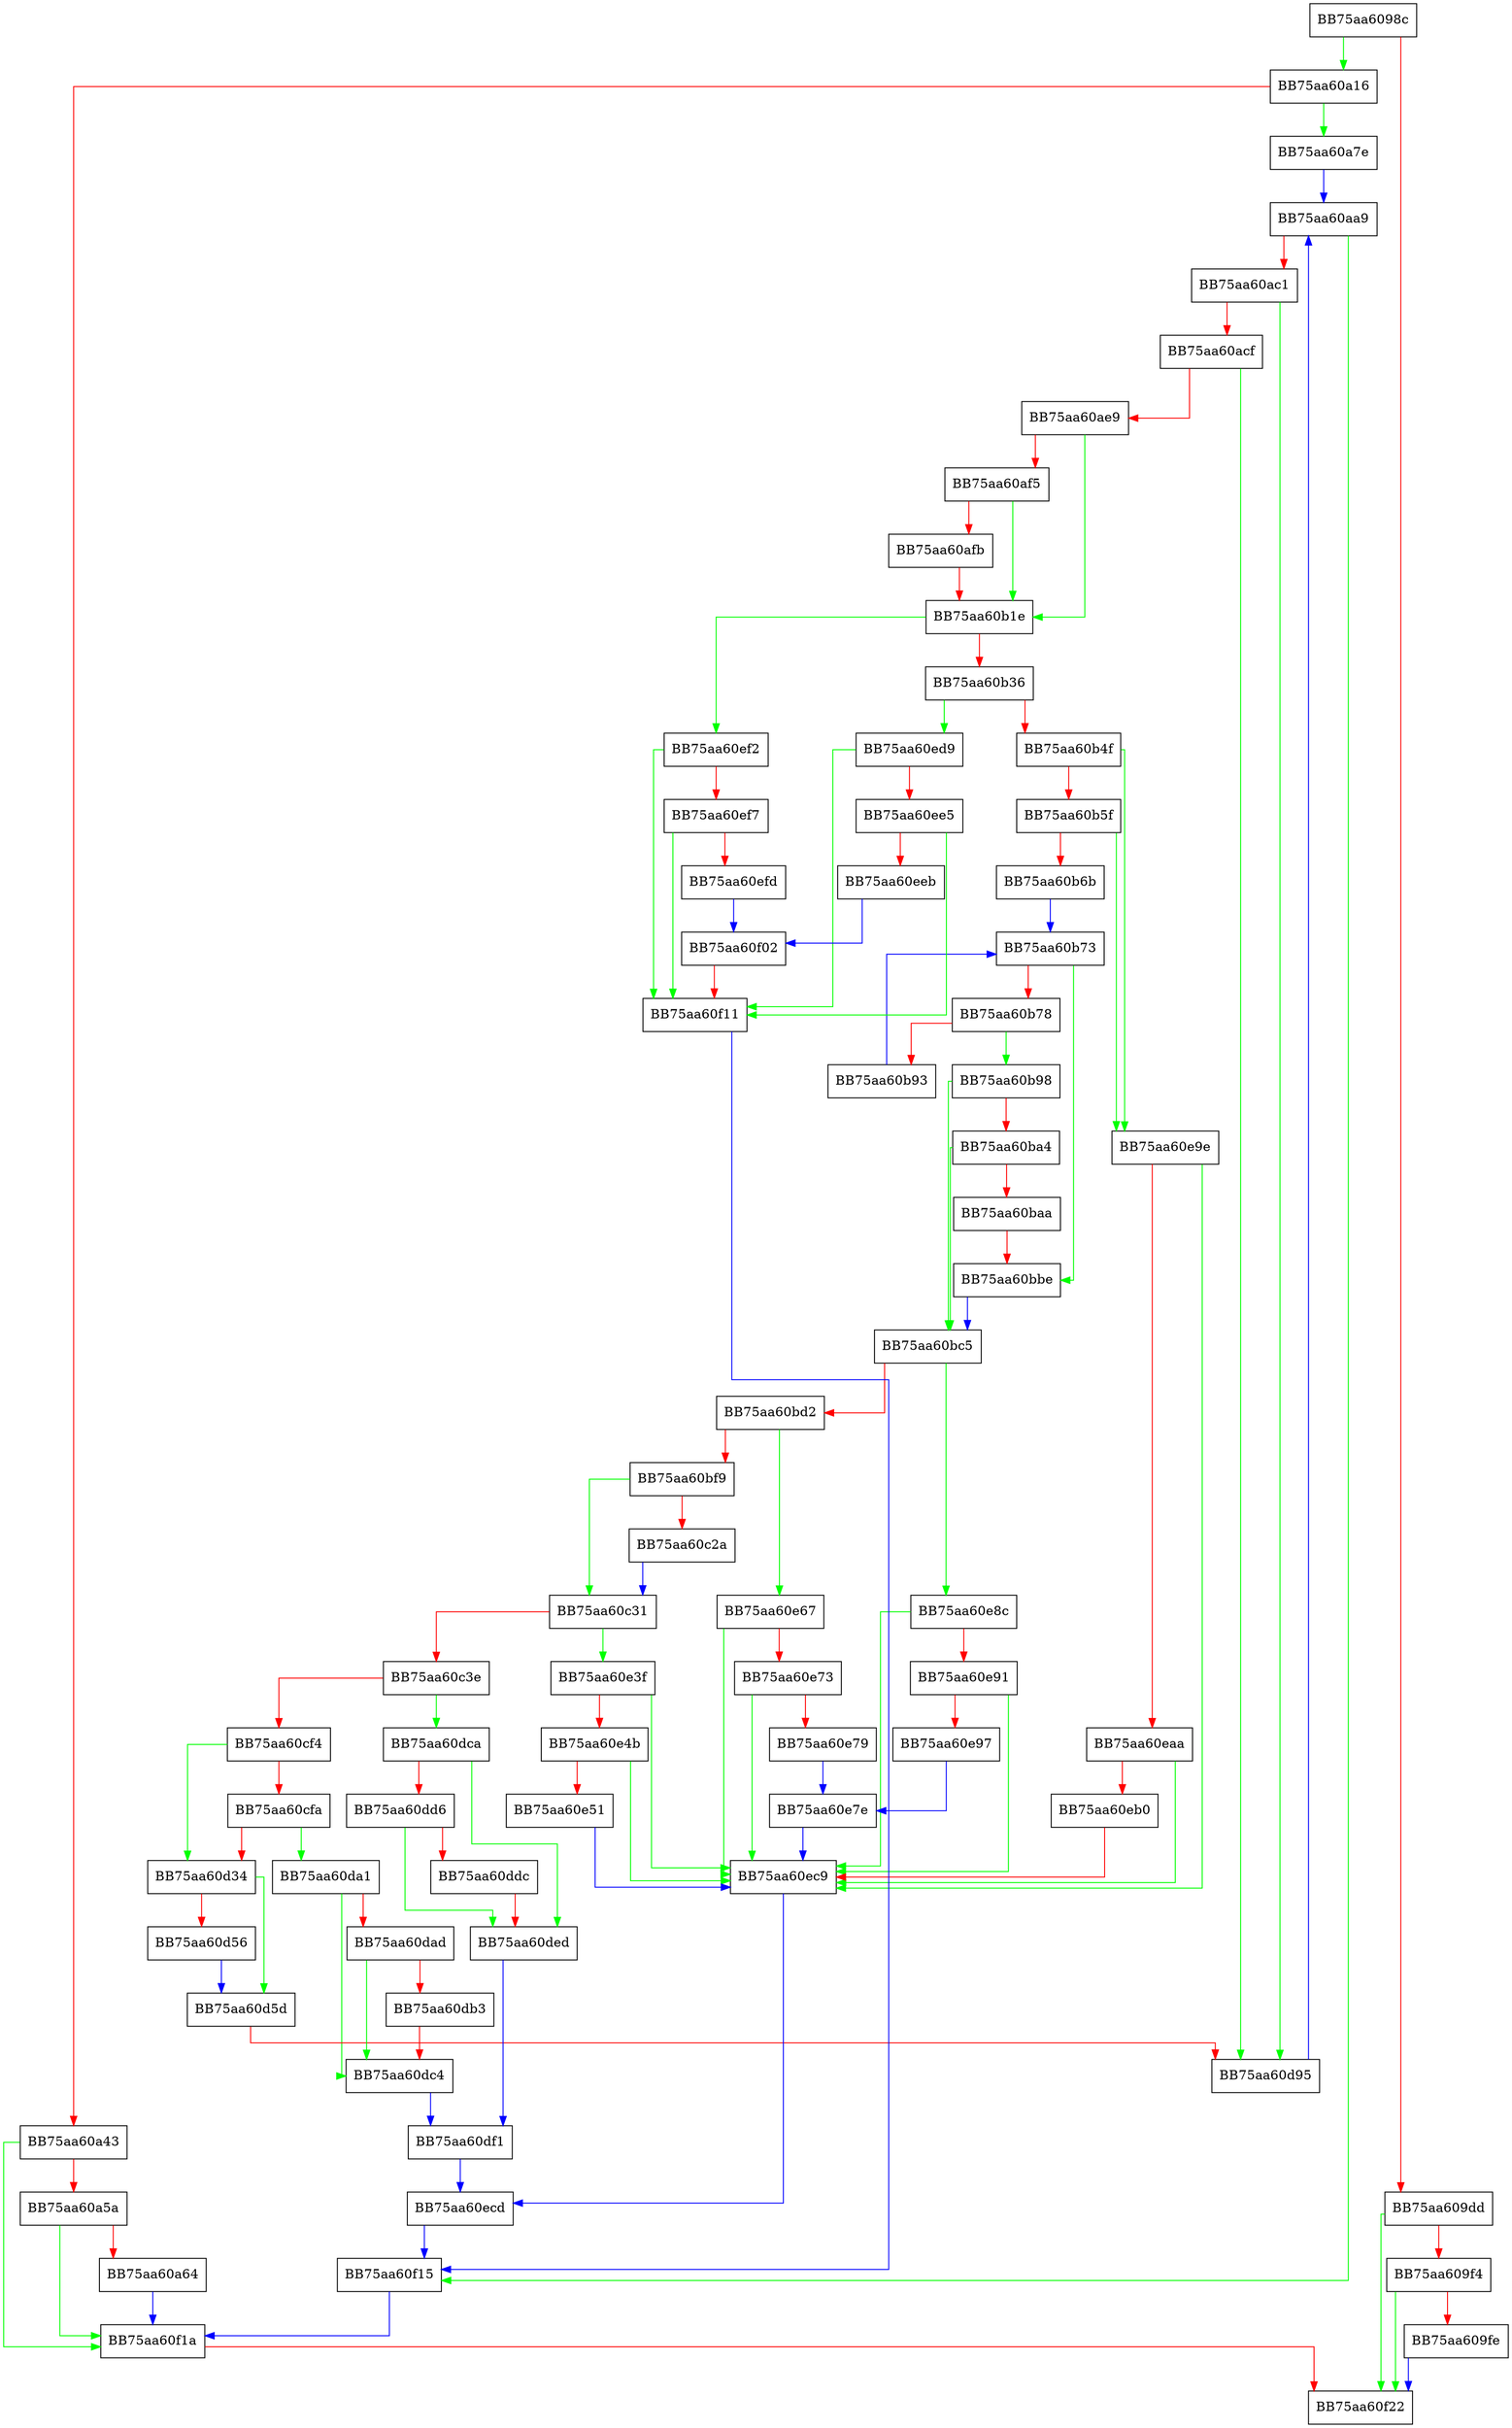 digraph decompressSections {
  node [shape="box"];
  graph [splines=ortho];
  BB75aa6098c -> BB75aa60a16 [color="green"];
  BB75aa6098c -> BB75aa609dd [color="red"];
  BB75aa609dd -> BB75aa60f22 [color="green"];
  BB75aa609dd -> BB75aa609f4 [color="red"];
  BB75aa609f4 -> BB75aa60f22 [color="green"];
  BB75aa609f4 -> BB75aa609fe [color="red"];
  BB75aa609fe -> BB75aa60f22 [color="blue"];
  BB75aa60a16 -> BB75aa60a7e [color="green"];
  BB75aa60a16 -> BB75aa60a43 [color="red"];
  BB75aa60a43 -> BB75aa60f1a [color="green"];
  BB75aa60a43 -> BB75aa60a5a [color="red"];
  BB75aa60a5a -> BB75aa60f1a [color="green"];
  BB75aa60a5a -> BB75aa60a64 [color="red"];
  BB75aa60a64 -> BB75aa60f1a [color="blue"];
  BB75aa60a7e -> BB75aa60aa9 [color="blue"];
  BB75aa60aa9 -> BB75aa60f15 [color="green"];
  BB75aa60aa9 -> BB75aa60ac1 [color="red"];
  BB75aa60ac1 -> BB75aa60d95 [color="green"];
  BB75aa60ac1 -> BB75aa60acf [color="red"];
  BB75aa60acf -> BB75aa60d95 [color="green"];
  BB75aa60acf -> BB75aa60ae9 [color="red"];
  BB75aa60ae9 -> BB75aa60b1e [color="green"];
  BB75aa60ae9 -> BB75aa60af5 [color="red"];
  BB75aa60af5 -> BB75aa60b1e [color="green"];
  BB75aa60af5 -> BB75aa60afb [color="red"];
  BB75aa60afb -> BB75aa60b1e [color="red"];
  BB75aa60b1e -> BB75aa60ef2 [color="green"];
  BB75aa60b1e -> BB75aa60b36 [color="red"];
  BB75aa60b36 -> BB75aa60ed9 [color="green"];
  BB75aa60b36 -> BB75aa60b4f [color="red"];
  BB75aa60b4f -> BB75aa60e9e [color="green"];
  BB75aa60b4f -> BB75aa60b5f [color="red"];
  BB75aa60b5f -> BB75aa60e9e [color="green"];
  BB75aa60b5f -> BB75aa60b6b [color="red"];
  BB75aa60b6b -> BB75aa60b73 [color="blue"];
  BB75aa60b73 -> BB75aa60bbe [color="green"];
  BB75aa60b73 -> BB75aa60b78 [color="red"];
  BB75aa60b78 -> BB75aa60b98 [color="green"];
  BB75aa60b78 -> BB75aa60b93 [color="red"];
  BB75aa60b93 -> BB75aa60b73 [color="blue"];
  BB75aa60b98 -> BB75aa60bc5 [color="green"];
  BB75aa60b98 -> BB75aa60ba4 [color="red"];
  BB75aa60ba4 -> BB75aa60bc5 [color="green"];
  BB75aa60ba4 -> BB75aa60baa [color="red"];
  BB75aa60baa -> BB75aa60bbe [color="red"];
  BB75aa60bbe -> BB75aa60bc5 [color="blue"];
  BB75aa60bc5 -> BB75aa60e8c [color="green"];
  BB75aa60bc5 -> BB75aa60bd2 [color="red"];
  BB75aa60bd2 -> BB75aa60e67 [color="green"];
  BB75aa60bd2 -> BB75aa60bf9 [color="red"];
  BB75aa60bf9 -> BB75aa60c31 [color="green"];
  BB75aa60bf9 -> BB75aa60c2a [color="red"];
  BB75aa60c2a -> BB75aa60c31 [color="blue"];
  BB75aa60c31 -> BB75aa60e3f [color="green"];
  BB75aa60c31 -> BB75aa60c3e [color="red"];
  BB75aa60c3e -> BB75aa60dca [color="green"];
  BB75aa60c3e -> BB75aa60cf4 [color="red"];
  BB75aa60cf4 -> BB75aa60d34 [color="green"];
  BB75aa60cf4 -> BB75aa60cfa [color="red"];
  BB75aa60cfa -> BB75aa60da1 [color="green"];
  BB75aa60cfa -> BB75aa60d34 [color="red"];
  BB75aa60d34 -> BB75aa60d5d [color="green"];
  BB75aa60d34 -> BB75aa60d56 [color="red"];
  BB75aa60d56 -> BB75aa60d5d [color="blue"];
  BB75aa60d5d -> BB75aa60d95 [color="red"];
  BB75aa60d95 -> BB75aa60aa9 [color="blue"];
  BB75aa60da1 -> BB75aa60dc4 [color="green"];
  BB75aa60da1 -> BB75aa60dad [color="red"];
  BB75aa60dad -> BB75aa60dc4 [color="green"];
  BB75aa60dad -> BB75aa60db3 [color="red"];
  BB75aa60db3 -> BB75aa60dc4 [color="red"];
  BB75aa60dc4 -> BB75aa60df1 [color="blue"];
  BB75aa60dca -> BB75aa60ded [color="green"];
  BB75aa60dca -> BB75aa60dd6 [color="red"];
  BB75aa60dd6 -> BB75aa60ded [color="green"];
  BB75aa60dd6 -> BB75aa60ddc [color="red"];
  BB75aa60ddc -> BB75aa60ded [color="red"];
  BB75aa60ded -> BB75aa60df1 [color="blue"];
  BB75aa60df1 -> BB75aa60ecd [color="blue"];
  BB75aa60e3f -> BB75aa60ec9 [color="green"];
  BB75aa60e3f -> BB75aa60e4b [color="red"];
  BB75aa60e4b -> BB75aa60ec9 [color="green"];
  BB75aa60e4b -> BB75aa60e51 [color="red"];
  BB75aa60e51 -> BB75aa60ec9 [color="blue"];
  BB75aa60e67 -> BB75aa60ec9 [color="green"];
  BB75aa60e67 -> BB75aa60e73 [color="red"];
  BB75aa60e73 -> BB75aa60ec9 [color="green"];
  BB75aa60e73 -> BB75aa60e79 [color="red"];
  BB75aa60e79 -> BB75aa60e7e [color="blue"];
  BB75aa60e7e -> BB75aa60ec9 [color="blue"];
  BB75aa60e8c -> BB75aa60ec9 [color="green"];
  BB75aa60e8c -> BB75aa60e91 [color="red"];
  BB75aa60e91 -> BB75aa60ec9 [color="green"];
  BB75aa60e91 -> BB75aa60e97 [color="red"];
  BB75aa60e97 -> BB75aa60e7e [color="blue"];
  BB75aa60e9e -> BB75aa60ec9 [color="green"];
  BB75aa60e9e -> BB75aa60eaa [color="red"];
  BB75aa60eaa -> BB75aa60ec9 [color="green"];
  BB75aa60eaa -> BB75aa60eb0 [color="red"];
  BB75aa60eb0 -> BB75aa60ec9 [color="red"];
  BB75aa60ec9 -> BB75aa60ecd [color="blue"];
  BB75aa60ecd -> BB75aa60f15 [color="blue"];
  BB75aa60ed9 -> BB75aa60f11 [color="green"];
  BB75aa60ed9 -> BB75aa60ee5 [color="red"];
  BB75aa60ee5 -> BB75aa60f11 [color="green"];
  BB75aa60ee5 -> BB75aa60eeb [color="red"];
  BB75aa60eeb -> BB75aa60f02 [color="blue"];
  BB75aa60ef2 -> BB75aa60f11 [color="green"];
  BB75aa60ef2 -> BB75aa60ef7 [color="red"];
  BB75aa60ef7 -> BB75aa60f11 [color="green"];
  BB75aa60ef7 -> BB75aa60efd [color="red"];
  BB75aa60efd -> BB75aa60f02 [color="blue"];
  BB75aa60f02 -> BB75aa60f11 [color="red"];
  BB75aa60f11 -> BB75aa60f15 [color="blue"];
  BB75aa60f15 -> BB75aa60f1a [color="blue"];
  BB75aa60f1a -> BB75aa60f22 [color="red"];
}